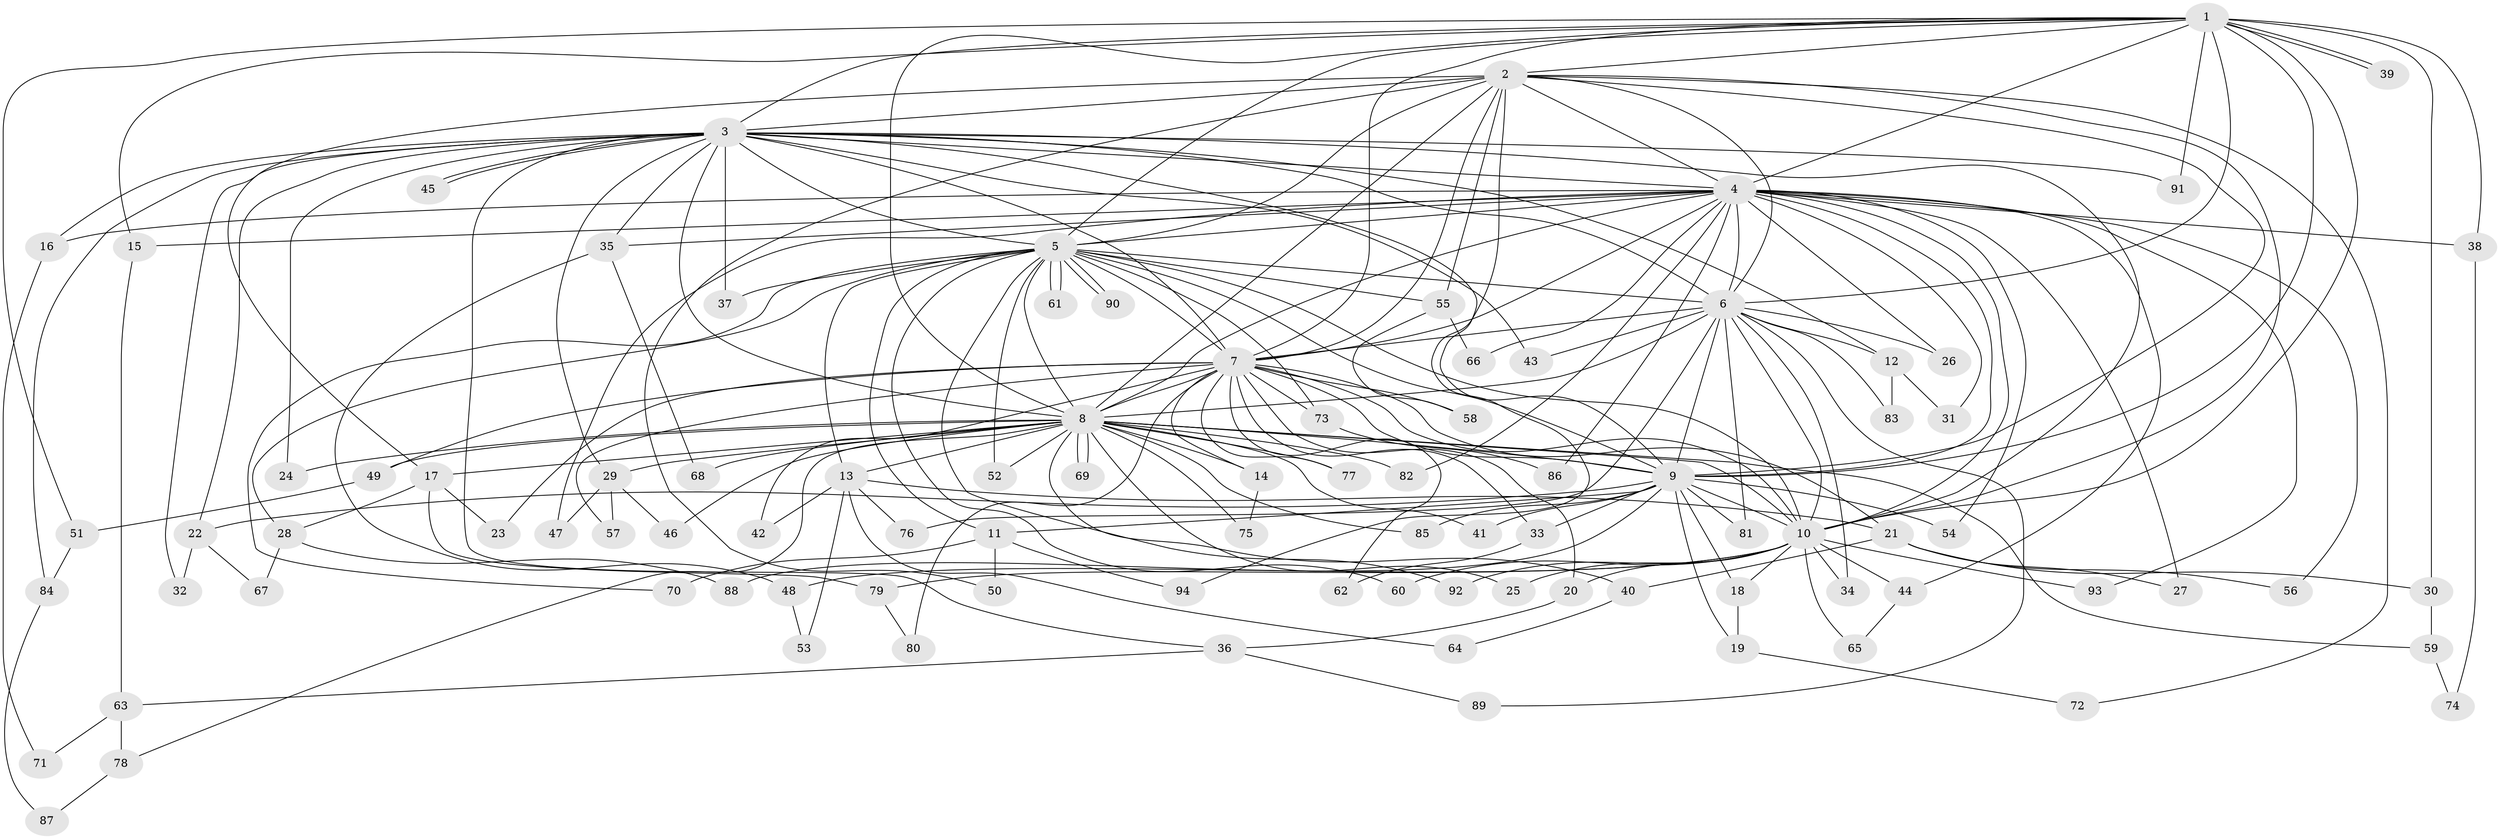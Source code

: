 // coarse degree distribution, {22: 0.017857142857142856, 2: 0.4642857142857143, 3: 0.07142857142857142, 1: 0.26785714285714285, 32: 0.017857142857142856, 8: 0.017857142857142856, 4: 0.08928571428571429, 19: 0.017857142857142856, 5: 0.017857142857142856, 11: 0.017857142857142856}
// Generated by graph-tools (version 1.1) at 2025/47/03/04/25 21:47:28]
// undirected, 94 vertices, 213 edges
graph export_dot {
graph [start="1"]
  node [color=gray90,style=filled];
  1;
  2;
  3;
  4;
  5;
  6;
  7;
  8;
  9;
  10;
  11;
  12;
  13;
  14;
  15;
  16;
  17;
  18;
  19;
  20;
  21;
  22;
  23;
  24;
  25;
  26;
  27;
  28;
  29;
  30;
  31;
  32;
  33;
  34;
  35;
  36;
  37;
  38;
  39;
  40;
  41;
  42;
  43;
  44;
  45;
  46;
  47;
  48;
  49;
  50;
  51;
  52;
  53;
  54;
  55;
  56;
  57;
  58;
  59;
  60;
  61;
  62;
  63;
  64;
  65;
  66;
  67;
  68;
  69;
  70;
  71;
  72;
  73;
  74;
  75;
  76;
  77;
  78;
  79;
  80;
  81;
  82;
  83;
  84;
  85;
  86;
  87;
  88;
  89;
  90;
  91;
  92;
  93;
  94;
  1 -- 2;
  1 -- 3;
  1 -- 4;
  1 -- 5;
  1 -- 6;
  1 -- 7;
  1 -- 8;
  1 -- 9;
  1 -- 10;
  1 -- 15;
  1 -- 30;
  1 -- 38;
  1 -- 39;
  1 -- 39;
  1 -- 51;
  1 -- 91;
  2 -- 3;
  2 -- 4;
  2 -- 5;
  2 -- 6;
  2 -- 7;
  2 -- 8;
  2 -- 9;
  2 -- 10;
  2 -- 17;
  2 -- 50;
  2 -- 55;
  2 -- 72;
  2 -- 94;
  3 -- 4;
  3 -- 5;
  3 -- 6;
  3 -- 7;
  3 -- 8;
  3 -- 9;
  3 -- 10;
  3 -- 12;
  3 -- 16;
  3 -- 22;
  3 -- 24;
  3 -- 29;
  3 -- 32;
  3 -- 35;
  3 -- 36;
  3 -- 37;
  3 -- 43;
  3 -- 45;
  3 -- 45;
  3 -- 84;
  3 -- 91;
  4 -- 5;
  4 -- 6;
  4 -- 7;
  4 -- 8;
  4 -- 9;
  4 -- 10;
  4 -- 15;
  4 -- 16;
  4 -- 26;
  4 -- 27;
  4 -- 31;
  4 -- 35;
  4 -- 38;
  4 -- 44;
  4 -- 47;
  4 -- 54;
  4 -- 56;
  4 -- 66;
  4 -- 82;
  4 -- 86;
  4 -- 93;
  5 -- 6;
  5 -- 7;
  5 -- 8;
  5 -- 9;
  5 -- 10;
  5 -- 11;
  5 -- 13;
  5 -- 28;
  5 -- 37;
  5 -- 52;
  5 -- 55;
  5 -- 60;
  5 -- 61;
  5 -- 61;
  5 -- 70;
  5 -- 73;
  5 -- 90;
  5 -- 90;
  5 -- 92;
  6 -- 7;
  6 -- 8;
  6 -- 9;
  6 -- 10;
  6 -- 12;
  6 -- 26;
  6 -- 34;
  6 -- 43;
  6 -- 76;
  6 -- 81;
  6 -- 83;
  6 -- 89;
  7 -- 8;
  7 -- 9;
  7 -- 10;
  7 -- 14;
  7 -- 20;
  7 -- 21;
  7 -- 23;
  7 -- 33;
  7 -- 42;
  7 -- 49;
  7 -- 57;
  7 -- 58;
  7 -- 62;
  7 -- 73;
  7 -- 77;
  7 -- 80;
  8 -- 9;
  8 -- 10;
  8 -- 13;
  8 -- 14;
  8 -- 17;
  8 -- 24;
  8 -- 25;
  8 -- 29;
  8 -- 40;
  8 -- 41;
  8 -- 46;
  8 -- 49;
  8 -- 52;
  8 -- 59;
  8 -- 68;
  8 -- 69;
  8 -- 69;
  8 -- 75;
  8 -- 77;
  8 -- 78;
  8 -- 82;
  8 -- 85;
  9 -- 10;
  9 -- 11;
  9 -- 18;
  9 -- 19;
  9 -- 22;
  9 -- 33;
  9 -- 41;
  9 -- 54;
  9 -- 81;
  9 -- 85;
  9 -- 88;
  10 -- 18;
  10 -- 20;
  10 -- 25;
  10 -- 34;
  10 -- 44;
  10 -- 48;
  10 -- 60;
  10 -- 65;
  10 -- 79;
  10 -- 92;
  10 -- 93;
  11 -- 50;
  11 -- 70;
  11 -- 94;
  12 -- 31;
  12 -- 83;
  13 -- 21;
  13 -- 42;
  13 -- 53;
  13 -- 64;
  13 -- 76;
  14 -- 75;
  15 -- 63;
  16 -- 71;
  17 -- 23;
  17 -- 28;
  17 -- 79;
  18 -- 19;
  19 -- 72;
  20 -- 36;
  21 -- 27;
  21 -- 30;
  21 -- 40;
  21 -- 56;
  22 -- 32;
  22 -- 67;
  28 -- 67;
  28 -- 88;
  29 -- 46;
  29 -- 47;
  29 -- 57;
  30 -- 59;
  33 -- 62;
  35 -- 48;
  35 -- 68;
  36 -- 63;
  36 -- 89;
  38 -- 74;
  40 -- 64;
  44 -- 65;
  48 -- 53;
  49 -- 51;
  51 -- 84;
  55 -- 58;
  55 -- 66;
  59 -- 74;
  63 -- 71;
  63 -- 78;
  73 -- 86;
  78 -- 87;
  79 -- 80;
  84 -- 87;
}
